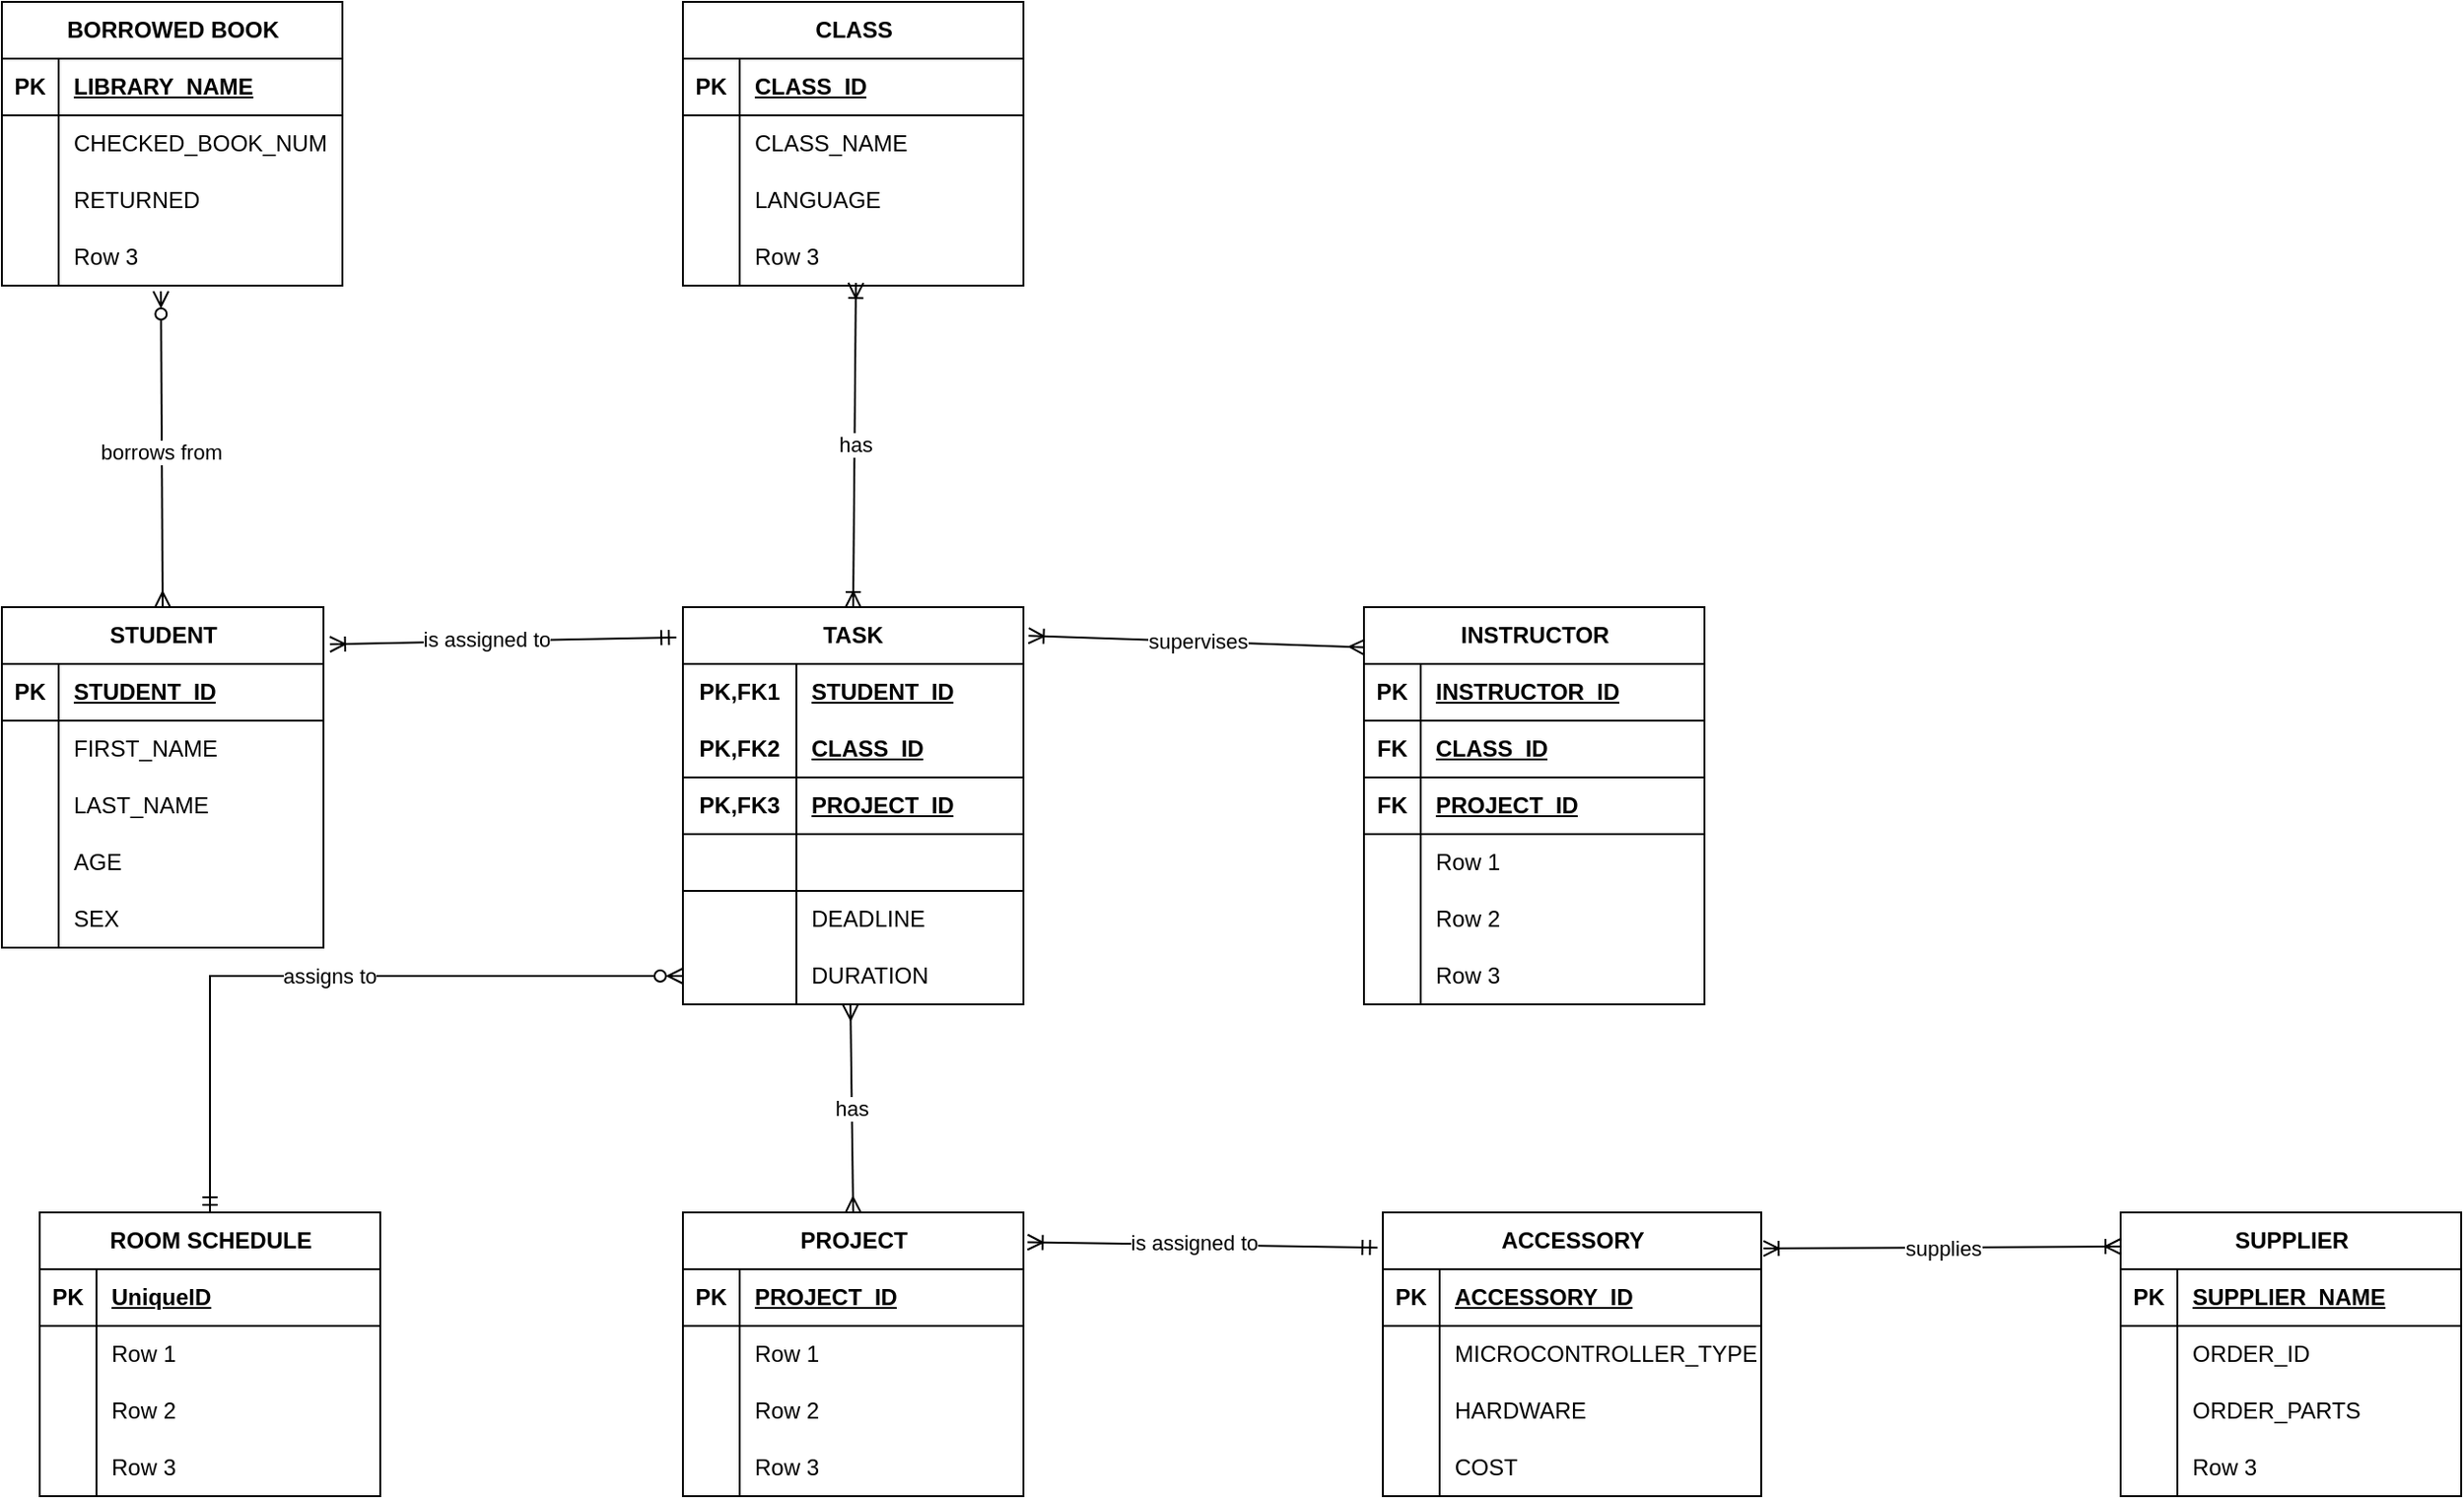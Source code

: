 <mxfile version="21.3.5" type="github">
  <diagram name="Page-1" id="Jf2mL66I0Opjd0UWYl9P">
    <mxGraphModel dx="707" dy="1488" grid="1" gridSize="10" guides="1" tooltips="1" connect="1" arrows="1" fold="1" page="1" pageScale="1" pageWidth="850" pageHeight="1100" math="0" shadow="0">
      <root>
        <mxCell id="0" />
        <mxCell id="1" parent="0" />
        <mxCell id="mDul98Uemcv9sVVk6WB_-1" value="STUDENT" style="shape=table;startSize=30;container=1;collapsible=1;childLayout=tableLayout;fixedRows=1;rowLines=0;fontStyle=1;align=center;resizeLast=1;html=1;" parent="1" vertex="1">
          <mxGeometry x="50" y="40" width="170" height="180" as="geometry" />
        </mxCell>
        <mxCell id="mDul98Uemcv9sVVk6WB_-2" value="" style="shape=tableRow;horizontal=0;startSize=0;swimlaneHead=0;swimlaneBody=0;fillColor=none;collapsible=0;dropTarget=0;points=[[0,0.5],[1,0.5]];portConstraint=eastwest;top=0;left=0;right=0;bottom=1;" parent="mDul98Uemcv9sVVk6WB_-1" vertex="1">
          <mxGeometry y="30" width="170" height="30" as="geometry" />
        </mxCell>
        <mxCell id="mDul98Uemcv9sVVk6WB_-3" value="PK" style="shape=partialRectangle;connectable=0;fillColor=none;top=0;left=0;bottom=0;right=0;fontStyle=1;overflow=hidden;whiteSpace=wrap;html=1;" parent="mDul98Uemcv9sVVk6WB_-2" vertex="1">
          <mxGeometry width="30" height="30" as="geometry">
            <mxRectangle width="30" height="30" as="alternateBounds" />
          </mxGeometry>
        </mxCell>
        <mxCell id="mDul98Uemcv9sVVk6WB_-4" value="STUDENT_ID" style="shape=partialRectangle;connectable=0;fillColor=none;top=0;left=0;bottom=0;right=0;align=left;spacingLeft=6;fontStyle=5;overflow=hidden;whiteSpace=wrap;html=1;" parent="mDul98Uemcv9sVVk6WB_-2" vertex="1">
          <mxGeometry x="30" width="140" height="30" as="geometry">
            <mxRectangle width="140" height="30" as="alternateBounds" />
          </mxGeometry>
        </mxCell>
        <mxCell id="mDul98Uemcv9sVVk6WB_-5" value="" style="shape=tableRow;horizontal=0;startSize=0;swimlaneHead=0;swimlaneBody=0;fillColor=none;collapsible=0;dropTarget=0;points=[[0,0.5],[1,0.5]];portConstraint=eastwest;top=0;left=0;right=0;bottom=0;" parent="mDul98Uemcv9sVVk6WB_-1" vertex="1">
          <mxGeometry y="60" width="170" height="30" as="geometry" />
        </mxCell>
        <mxCell id="mDul98Uemcv9sVVk6WB_-6" value="" style="shape=partialRectangle;connectable=0;fillColor=none;top=0;left=0;bottom=0;right=0;editable=1;overflow=hidden;whiteSpace=wrap;html=1;" parent="mDul98Uemcv9sVVk6WB_-5" vertex="1">
          <mxGeometry width="30" height="30" as="geometry">
            <mxRectangle width="30" height="30" as="alternateBounds" />
          </mxGeometry>
        </mxCell>
        <mxCell id="mDul98Uemcv9sVVk6WB_-7" value="FIRST_NAME" style="shape=partialRectangle;connectable=0;fillColor=none;top=0;left=0;bottom=0;right=0;align=left;spacingLeft=6;overflow=hidden;whiteSpace=wrap;html=1;" parent="mDul98Uemcv9sVVk6WB_-5" vertex="1">
          <mxGeometry x="30" width="140" height="30" as="geometry">
            <mxRectangle width="140" height="30" as="alternateBounds" />
          </mxGeometry>
        </mxCell>
        <mxCell id="mDul98Uemcv9sVVk6WB_-8" value="" style="shape=tableRow;horizontal=0;startSize=0;swimlaneHead=0;swimlaneBody=0;fillColor=none;collapsible=0;dropTarget=0;points=[[0,0.5],[1,0.5]];portConstraint=eastwest;top=0;left=0;right=0;bottom=0;" parent="mDul98Uemcv9sVVk6WB_-1" vertex="1">
          <mxGeometry y="90" width="170" height="30" as="geometry" />
        </mxCell>
        <mxCell id="mDul98Uemcv9sVVk6WB_-9" value="" style="shape=partialRectangle;connectable=0;fillColor=none;top=0;left=0;bottom=0;right=0;editable=1;overflow=hidden;whiteSpace=wrap;html=1;" parent="mDul98Uemcv9sVVk6WB_-8" vertex="1">
          <mxGeometry width="30" height="30" as="geometry">
            <mxRectangle width="30" height="30" as="alternateBounds" />
          </mxGeometry>
        </mxCell>
        <mxCell id="mDul98Uemcv9sVVk6WB_-10" value="LAST_NAME" style="shape=partialRectangle;connectable=0;fillColor=none;top=0;left=0;bottom=0;right=0;align=left;spacingLeft=6;overflow=hidden;whiteSpace=wrap;html=1;" parent="mDul98Uemcv9sVVk6WB_-8" vertex="1">
          <mxGeometry x="30" width="140" height="30" as="geometry">
            <mxRectangle width="140" height="30" as="alternateBounds" />
          </mxGeometry>
        </mxCell>
        <mxCell id="mDul98Uemcv9sVVk6WB_-43" style="shape=tableRow;horizontal=0;startSize=0;swimlaneHead=0;swimlaneBody=0;fillColor=none;collapsible=0;dropTarget=0;points=[[0,0.5],[1,0.5]];portConstraint=eastwest;top=0;left=0;right=0;bottom=0;" parent="mDul98Uemcv9sVVk6WB_-1" vertex="1">
          <mxGeometry y="120" width="170" height="30" as="geometry" />
        </mxCell>
        <mxCell id="mDul98Uemcv9sVVk6WB_-44" style="shape=partialRectangle;connectable=0;fillColor=none;top=0;left=0;bottom=0;right=0;editable=1;overflow=hidden;whiteSpace=wrap;html=1;" parent="mDul98Uemcv9sVVk6WB_-43" vertex="1">
          <mxGeometry width="30" height="30" as="geometry">
            <mxRectangle width="30" height="30" as="alternateBounds" />
          </mxGeometry>
        </mxCell>
        <mxCell id="mDul98Uemcv9sVVk6WB_-45" value="AGE" style="shape=partialRectangle;connectable=0;fillColor=none;top=0;left=0;bottom=0;right=0;align=left;spacingLeft=6;overflow=hidden;whiteSpace=wrap;html=1;" parent="mDul98Uemcv9sVVk6WB_-43" vertex="1">
          <mxGeometry x="30" width="140" height="30" as="geometry">
            <mxRectangle width="140" height="30" as="alternateBounds" />
          </mxGeometry>
        </mxCell>
        <mxCell id="mDul98Uemcv9sVVk6WB_-11" value="" style="shape=tableRow;horizontal=0;startSize=0;swimlaneHead=0;swimlaneBody=0;fillColor=none;collapsible=0;dropTarget=0;points=[[0,0.5],[1,0.5]];portConstraint=eastwest;top=0;left=0;right=0;bottom=0;" parent="mDul98Uemcv9sVVk6WB_-1" vertex="1">
          <mxGeometry y="150" width="170" height="30" as="geometry" />
        </mxCell>
        <mxCell id="mDul98Uemcv9sVVk6WB_-12" value="" style="shape=partialRectangle;connectable=0;fillColor=none;top=0;left=0;bottom=0;right=0;editable=1;overflow=hidden;whiteSpace=wrap;html=1;" parent="mDul98Uemcv9sVVk6WB_-11" vertex="1">
          <mxGeometry width="30" height="30" as="geometry">
            <mxRectangle width="30" height="30" as="alternateBounds" />
          </mxGeometry>
        </mxCell>
        <mxCell id="mDul98Uemcv9sVVk6WB_-13" value="SEX" style="shape=partialRectangle;connectable=0;fillColor=none;top=0;left=0;bottom=0;right=0;align=left;spacingLeft=6;overflow=hidden;whiteSpace=wrap;html=1;" parent="mDul98Uemcv9sVVk6WB_-11" vertex="1">
          <mxGeometry x="30" width="140" height="30" as="geometry">
            <mxRectangle width="140" height="30" as="alternateBounds" />
          </mxGeometry>
        </mxCell>
        <mxCell id="mDul98Uemcv9sVVk6WB_-62" value="TASK" style="shape=table;startSize=30;container=1;collapsible=1;childLayout=tableLayout;fixedRows=1;rowLines=0;fontStyle=1;align=center;resizeLast=1;html=1;whiteSpace=wrap;" parent="1" vertex="1">
          <mxGeometry x="410" y="40" width="180" height="210.0" as="geometry" />
        </mxCell>
        <mxCell id="mDul98Uemcv9sVVk6WB_-63" value="" style="shape=tableRow;horizontal=0;startSize=0;swimlaneHead=0;swimlaneBody=0;fillColor=none;collapsible=0;dropTarget=0;points=[[0,0.5],[1,0.5]];portConstraint=eastwest;top=0;left=0;right=0;bottom=0;html=1;" parent="mDul98Uemcv9sVVk6WB_-62" vertex="1">
          <mxGeometry y="30" width="180" height="30" as="geometry" />
        </mxCell>
        <mxCell id="mDul98Uemcv9sVVk6WB_-64" value="PK,FK1" style="shape=partialRectangle;connectable=0;fillColor=none;top=0;left=0;bottom=0;right=0;fontStyle=1;overflow=hidden;html=1;whiteSpace=wrap;" parent="mDul98Uemcv9sVVk6WB_-63" vertex="1">
          <mxGeometry width="60" height="30" as="geometry">
            <mxRectangle width="60" height="30" as="alternateBounds" />
          </mxGeometry>
        </mxCell>
        <mxCell id="mDul98Uemcv9sVVk6WB_-65" value="STUDENT_ID" style="shape=partialRectangle;connectable=0;fillColor=none;top=0;left=0;bottom=0;right=0;align=left;spacingLeft=6;fontStyle=5;overflow=hidden;html=1;whiteSpace=wrap;" parent="mDul98Uemcv9sVVk6WB_-63" vertex="1">
          <mxGeometry x="60" width="120" height="30" as="geometry">
            <mxRectangle width="120" height="30" as="alternateBounds" />
          </mxGeometry>
        </mxCell>
        <mxCell id="mDul98Uemcv9sVVk6WB_-66" value="" style="shape=tableRow;horizontal=0;startSize=0;swimlaneHead=0;swimlaneBody=0;fillColor=none;collapsible=0;dropTarget=0;points=[[0,0.5],[1,0.5]];portConstraint=eastwest;top=0;left=0;right=0;bottom=1;html=1;" parent="mDul98Uemcv9sVVk6WB_-62" vertex="1">
          <mxGeometry y="60" width="180" height="30" as="geometry" />
        </mxCell>
        <mxCell id="mDul98Uemcv9sVVk6WB_-67" value="PK,FK2" style="shape=partialRectangle;connectable=0;fillColor=none;top=0;left=0;bottom=0;right=0;fontStyle=1;overflow=hidden;html=1;whiteSpace=wrap;" parent="mDul98Uemcv9sVVk6WB_-66" vertex="1">
          <mxGeometry width="60" height="30" as="geometry">
            <mxRectangle width="60" height="30" as="alternateBounds" />
          </mxGeometry>
        </mxCell>
        <mxCell id="mDul98Uemcv9sVVk6WB_-68" value="CLASS_ID" style="shape=partialRectangle;connectable=0;fillColor=none;top=0;left=0;bottom=0;right=0;align=left;spacingLeft=6;fontStyle=5;overflow=hidden;html=1;whiteSpace=wrap;" parent="mDul98Uemcv9sVVk6WB_-66" vertex="1">
          <mxGeometry x="60" width="120" height="30" as="geometry">
            <mxRectangle width="120" height="30" as="alternateBounds" />
          </mxGeometry>
        </mxCell>
        <mxCell id="mDul98Uemcv9sVVk6WB_-83" style="shape=tableRow;horizontal=0;startSize=0;swimlaneHead=0;swimlaneBody=0;fillColor=none;collapsible=0;dropTarget=0;points=[[0,0.5],[1,0.5]];portConstraint=eastwest;top=0;left=0;right=0;bottom=1;html=1;" parent="mDul98Uemcv9sVVk6WB_-62" vertex="1">
          <mxGeometry y="90" width="180" height="30" as="geometry" />
        </mxCell>
        <mxCell id="mDul98Uemcv9sVVk6WB_-84" value="PK,FK3" style="shape=partialRectangle;connectable=0;fillColor=none;top=0;left=0;bottom=0;right=0;fontStyle=1;overflow=hidden;html=1;whiteSpace=wrap;" parent="mDul98Uemcv9sVVk6WB_-83" vertex="1">
          <mxGeometry width="60" height="30" as="geometry">
            <mxRectangle width="60" height="30" as="alternateBounds" />
          </mxGeometry>
        </mxCell>
        <mxCell id="mDul98Uemcv9sVVk6WB_-85" value="PROJECT_ID" style="shape=partialRectangle;connectable=0;fillColor=none;top=0;left=0;bottom=0;right=0;align=left;spacingLeft=6;fontStyle=5;overflow=hidden;html=1;whiteSpace=wrap;" parent="mDul98Uemcv9sVVk6WB_-83" vertex="1">
          <mxGeometry x="60" width="120" height="30" as="geometry">
            <mxRectangle width="120" height="30" as="alternateBounds" />
          </mxGeometry>
        </mxCell>
        <mxCell id="mDul98Uemcv9sVVk6WB_-75" style="shape=tableRow;horizontal=0;startSize=0;swimlaneHead=0;swimlaneBody=0;fillColor=none;collapsible=0;dropTarget=0;points=[[0,0.5],[1,0.5]];portConstraint=eastwest;top=0;left=0;right=0;bottom=1;html=1;" parent="mDul98Uemcv9sVVk6WB_-62" vertex="1">
          <mxGeometry y="120" width="180" height="30" as="geometry" />
        </mxCell>
        <mxCell id="mDul98Uemcv9sVVk6WB_-76" style="shape=partialRectangle;connectable=0;fillColor=none;top=0;left=0;bottom=0;right=0;fontStyle=1;overflow=hidden;html=1;whiteSpace=wrap;" parent="mDul98Uemcv9sVVk6WB_-75" vertex="1">
          <mxGeometry width="60" height="30" as="geometry">
            <mxRectangle width="60" height="30" as="alternateBounds" />
          </mxGeometry>
        </mxCell>
        <mxCell id="mDul98Uemcv9sVVk6WB_-77" style="shape=partialRectangle;connectable=0;fillColor=none;top=0;left=0;bottom=0;right=0;align=left;spacingLeft=6;fontStyle=5;overflow=hidden;html=1;whiteSpace=wrap;" parent="mDul98Uemcv9sVVk6WB_-75" vertex="1">
          <mxGeometry x="60" width="120" height="30" as="geometry">
            <mxRectangle width="120" height="30" as="alternateBounds" />
          </mxGeometry>
        </mxCell>
        <mxCell id="mDul98Uemcv9sVVk6WB_-69" value="" style="shape=tableRow;horizontal=0;startSize=0;swimlaneHead=0;swimlaneBody=0;fillColor=none;collapsible=0;dropTarget=0;points=[[0,0.5],[1,0.5]];portConstraint=eastwest;top=0;left=0;right=0;bottom=0;html=1;" parent="mDul98Uemcv9sVVk6WB_-62" vertex="1">
          <mxGeometry y="150" width="180" height="30" as="geometry" />
        </mxCell>
        <mxCell id="mDul98Uemcv9sVVk6WB_-70" value="" style="shape=partialRectangle;connectable=0;fillColor=none;top=0;left=0;bottom=0;right=0;editable=1;overflow=hidden;html=1;whiteSpace=wrap;" parent="mDul98Uemcv9sVVk6WB_-69" vertex="1">
          <mxGeometry width="60" height="30" as="geometry">
            <mxRectangle width="60" height="30" as="alternateBounds" />
          </mxGeometry>
        </mxCell>
        <mxCell id="mDul98Uemcv9sVVk6WB_-71" value="DEADLINE" style="shape=partialRectangle;connectable=0;fillColor=none;top=0;left=0;bottom=0;right=0;align=left;spacingLeft=6;overflow=hidden;html=1;whiteSpace=wrap;" parent="mDul98Uemcv9sVVk6WB_-69" vertex="1">
          <mxGeometry x="60" width="120" height="30" as="geometry">
            <mxRectangle width="120" height="30" as="alternateBounds" />
          </mxGeometry>
        </mxCell>
        <mxCell id="mDul98Uemcv9sVVk6WB_-72" value="" style="shape=tableRow;horizontal=0;startSize=0;swimlaneHead=0;swimlaneBody=0;fillColor=none;collapsible=0;dropTarget=0;points=[[0,0.5],[1,0.5]];portConstraint=eastwest;top=0;left=0;right=0;bottom=0;html=1;" parent="mDul98Uemcv9sVVk6WB_-62" vertex="1">
          <mxGeometry y="180" width="180" height="30" as="geometry" />
        </mxCell>
        <mxCell id="mDul98Uemcv9sVVk6WB_-73" value="" style="shape=partialRectangle;connectable=0;fillColor=none;top=0;left=0;bottom=0;right=0;editable=1;overflow=hidden;html=1;whiteSpace=wrap;" parent="mDul98Uemcv9sVVk6WB_-72" vertex="1">
          <mxGeometry width="60" height="30" as="geometry">
            <mxRectangle width="60" height="30" as="alternateBounds" />
          </mxGeometry>
        </mxCell>
        <mxCell id="mDul98Uemcv9sVVk6WB_-74" value="DURATION" style="shape=partialRectangle;connectable=0;fillColor=none;top=0;left=0;bottom=0;right=0;align=left;spacingLeft=6;overflow=hidden;html=1;whiteSpace=wrap;" parent="mDul98Uemcv9sVVk6WB_-72" vertex="1">
          <mxGeometry x="60" width="120" height="30" as="geometry">
            <mxRectangle width="120" height="30" as="alternateBounds" />
          </mxGeometry>
        </mxCell>
        <mxCell id="mDul98Uemcv9sVVk6WB_-96" value="" style="fontSize=12;html=1;endArrow=ERoneToMany;startArrow=ERmandOne;rounded=0;entryX=1.02;entryY=0.109;entryDx=0;entryDy=0;entryPerimeter=0;exitX=-0.019;exitY=0.076;exitDx=0;exitDy=0;exitPerimeter=0;" parent="1" source="mDul98Uemcv9sVVk6WB_-62" target="mDul98Uemcv9sVVk6WB_-1" edge="1">
          <mxGeometry width="100" height="100" relative="1" as="geometry">
            <mxPoint x="370" y="120" as="sourcePoint" />
            <mxPoint x="280" y="240" as="targetPoint" />
          </mxGeometry>
        </mxCell>
        <mxCell id="mDul98Uemcv9sVVk6WB_-125" value="is assigned to" style="edgeLabel;html=1;align=center;verticalAlign=middle;resizable=0;points=[];" parent="mDul98Uemcv9sVVk6WB_-96" vertex="1" connectable="0">
          <mxGeometry x="0.101" y="-1" relative="1" as="geometry">
            <mxPoint as="offset" />
          </mxGeometry>
        </mxCell>
        <mxCell id="mDul98Uemcv9sVVk6WB_-97" value="CLASS" style="shape=table;startSize=30;container=1;collapsible=1;childLayout=tableLayout;fixedRows=1;rowLines=0;fontStyle=1;align=center;resizeLast=1;html=1;" parent="1" vertex="1">
          <mxGeometry x="410" y="-280" width="180" height="150" as="geometry" />
        </mxCell>
        <mxCell id="mDul98Uemcv9sVVk6WB_-98" value="" style="shape=tableRow;horizontal=0;startSize=0;swimlaneHead=0;swimlaneBody=0;fillColor=none;collapsible=0;dropTarget=0;points=[[0,0.5],[1,0.5]];portConstraint=eastwest;top=0;left=0;right=0;bottom=1;" parent="mDul98Uemcv9sVVk6WB_-97" vertex="1">
          <mxGeometry y="30" width="180" height="30" as="geometry" />
        </mxCell>
        <mxCell id="mDul98Uemcv9sVVk6WB_-99" value="PK" style="shape=partialRectangle;connectable=0;fillColor=none;top=0;left=0;bottom=0;right=0;fontStyle=1;overflow=hidden;whiteSpace=wrap;html=1;" parent="mDul98Uemcv9sVVk6WB_-98" vertex="1">
          <mxGeometry width="30" height="30" as="geometry">
            <mxRectangle width="30" height="30" as="alternateBounds" />
          </mxGeometry>
        </mxCell>
        <mxCell id="mDul98Uemcv9sVVk6WB_-100" value="CLASS_ID" style="shape=partialRectangle;connectable=0;fillColor=none;top=0;left=0;bottom=0;right=0;align=left;spacingLeft=6;fontStyle=5;overflow=hidden;whiteSpace=wrap;html=1;" parent="mDul98Uemcv9sVVk6WB_-98" vertex="1">
          <mxGeometry x="30" width="150" height="30" as="geometry">
            <mxRectangle width="150" height="30" as="alternateBounds" />
          </mxGeometry>
        </mxCell>
        <mxCell id="mDul98Uemcv9sVVk6WB_-101" value="" style="shape=tableRow;horizontal=0;startSize=0;swimlaneHead=0;swimlaneBody=0;fillColor=none;collapsible=0;dropTarget=0;points=[[0,0.5],[1,0.5]];portConstraint=eastwest;top=0;left=0;right=0;bottom=0;" parent="mDul98Uemcv9sVVk6WB_-97" vertex="1">
          <mxGeometry y="60" width="180" height="30" as="geometry" />
        </mxCell>
        <mxCell id="mDul98Uemcv9sVVk6WB_-102" value="" style="shape=partialRectangle;connectable=0;fillColor=none;top=0;left=0;bottom=0;right=0;editable=1;overflow=hidden;whiteSpace=wrap;html=1;" parent="mDul98Uemcv9sVVk6WB_-101" vertex="1">
          <mxGeometry width="30" height="30" as="geometry">
            <mxRectangle width="30" height="30" as="alternateBounds" />
          </mxGeometry>
        </mxCell>
        <mxCell id="mDul98Uemcv9sVVk6WB_-103" value="CLASS_NAME" style="shape=partialRectangle;connectable=0;fillColor=none;top=0;left=0;bottom=0;right=0;align=left;spacingLeft=6;overflow=hidden;whiteSpace=wrap;html=1;" parent="mDul98Uemcv9sVVk6WB_-101" vertex="1">
          <mxGeometry x="30" width="150" height="30" as="geometry">
            <mxRectangle width="150" height="30" as="alternateBounds" />
          </mxGeometry>
        </mxCell>
        <mxCell id="mDul98Uemcv9sVVk6WB_-104" value="" style="shape=tableRow;horizontal=0;startSize=0;swimlaneHead=0;swimlaneBody=0;fillColor=none;collapsible=0;dropTarget=0;points=[[0,0.5],[1,0.5]];portConstraint=eastwest;top=0;left=0;right=0;bottom=0;" parent="mDul98Uemcv9sVVk6WB_-97" vertex="1">
          <mxGeometry y="90" width="180" height="30" as="geometry" />
        </mxCell>
        <mxCell id="mDul98Uemcv9sVVk6WB_-105" value="" style="shape=partialRectangle;connectable=0;fillColor=none;top=0;left=0;bottom=0;right=0;editable=1;overflow=hidden;whiteSpace=wrap;html=1;" parent="mDul98Uemcv9sVVk6WB_-104" vertex="1">
          <mxGeometry width="30" height="30" as="geometry">
            <mxRectangle width="30" height="30" as="alternateBounds" />
          </mxGeometry>
        </mxCell>
        <mxCell id="mDul98Uemcv9sVVk6WB_-106" value="LANGUAGE" style="shape=partialRectangle;connectable=0;fillColor=none;top=0;left=0;bottom=0;right=0;align=left;spacingLeft=6;overflow=hidden;whiteSpace=wrap;html=1;" parent="mDul98Uemcv9sVVk6WB_-104" vertex="1">
          <mxGeometry x="30" width="150" height="30" as="geometry">
            <mxRectangle width="150" height="30" as="alternateBounds" />
          </mxGeometry>
        </mxCell>
        <mxCell id="mDul98Uemcv9sVVk6WB_-107" value="" style="shape=tableRow;horizontal=0;startSize=0;swimlaneHead=0;swimlaneBody=0;fillColor=none;collapsible=0;dropTarget=0;points=[[0,0.5],[1,0.5]];portConstraint=eastwest;top=0;left=0;right=0;bottom=0;" parent="mDul98Uemcv9sVVk6WB_-97" vertex="1">
          <mxGeometry y="120" width="180" height="30" as="geometry" />
        </mxCell>
        <mxCell id="mDul98Uemcv9sVVk6WB_-108" value="" style="shape=partialRectangle;connectable=0;fillColor=none;top=0;left=0;bottom=0;right=0;editable=1;overflow=hidden;whiteSpace=wrap;html=1;" parent="mDul98Uemcv9sVVk6WB_-107" vertex="1">
          <mxGeometry width="30" height="30" as="geometry">
            <mxRectangle width="30" height="30" as="alternateBounds" />
          </mxGeometry>
        </mxCell>
        <mxCell id="mDul98Uemcv9sVVk6WB_-109" value="Row 3" style="shape=partialRectangle;connectable=0;fillColor=none;top=0;left=0;bottom=0;right=0;align=left;spacingLeft=6;overflow=hidden;whiteSpace=wrap;html=1;" parent="mDul98Uemcv9sVVk6WB_-107" vertex="1">
          <mxGeometry x="30" width="150" height="30" as="geometry">
            <mxRectangle width="150" height="30" as="alternateBounds" />
          </mxGeometry>
        </mxCell>
        <mxCell id="mDul98Uemcv9sVVk6WB_-110" value="PROJECT" style="shape=table;startSize=30;container=1;collapsible=1;childLayout=tableLayout;fixedRows=1;rowLines=0;fontStyle=1;align=center;resizeLast=1;html=1;" parent="1" vertex="1">
          <mxGeometry x="410" y="360" width="180" height="150" as="geometry" />
        </mxCell>
        <mxCell id="mDul98Uemcv9sVVk6WB_-111" value="" style="shape=tableRow;horizontal=0;startSize=0;swimlaneHead=0;swimlaneBody=0;fillColor=none;collapsible=0;dropTarget=0;points=[[0,0.5],[1,0.5]];portConstraint=eastwest;top=0;left=0;right=0;bottom=1;" parent="mDul98Uemcv9sVVk6WB_-110" vertex="1">
          <mxGeometry y="30" width="180" height="30" as="geometry" />
        </mxCell>
        <mxCell id="mDul98Uemcv9sVVk6WB_-112" value="PK" style="shape=partialRectangle;connectable=0;fillColor=none;top=0;left=0;bottom=0;right=0;fontStyle=1;overflow=hidden;whiteSpace=wrap;html=1;" parent="mDul98Uemcv9sVVk6WB_-111" vertex="1">
          <mxGeometry width="30" height="30" as="geometry">
            <mxRectangle width="30" height="30" as="alternateBounds" />
          </mxGeometry>
        </mxCell>
        <mxCell id="mDul98Uemcv9sVVk6WB_-113" value="PROJECT_ID" style="shape=partialRectangle;connectable=0;fillColor=none;top=0;left=0;bottom=0;right=0;align=left;spacingLeft=6;fontStyle=5;overflow=hidden;whiteSpace=wrap;html=1;" parent="mDul98Uemcv9sVVk6WB_-111" vertex="1">
          <mxGeometry x="30" width="150" height="30" as="geometry">
            <mxRectangle width="150" height="30" as="alternateBounds" />
          </mxGeometry>
        </mxCell>
        <mxCell id="mDul98Uemcv9sVVk6WB_-114" value="" style="shape=tableRow;horizontal=0;startSize=0;swimlaneHead=0;swimlaneBody=0;fillColor=none;collapsible=0;dropTarget=0;points=[[0,0.5],[1,0.5]];portConstraint=eastwest;top=0;left=0;right=0;bottom=0;" parent="mDul98Uemcv9sVVk6WB_-110" vertex="1">
          <mxGeometry y="60" width="180" height="30" as="geometry" />
        </mxCell>
        <mxCell id="mDul98Uemcv9sVVk6WB_-115" value="" style="shape=partialRectangle;connectable=0;fillColor=none;top=0;left=0;bottom=0;right=0;editable=1;overflow=hidden;whiteSpace=wrap;html=1;" parent="mDul98Uemcv9sVVk6WB_-114" vertex="1">
          <mxGeometry width="30" height="30" as="geometry">
            <mxRectangle width="30" height="30" as="alternateBounds" />
          </mxGeometry>
        </mxCell>
        <mxCell id="mDul98Uemcv9sVVk6WB_-116" value="Row 1" style="shape=partialRectangle;connectable=0;fillColor=none;top=0;left=0;bottom=0;right=0;align=left;spacingLeft=6;overflow=hidden;whiteSpace=wrap;html=1;" parent="mDul98Uemcv9sVVk6WB_-114" vertex="1">
          <mxGeometry x="30" width="150" height="30" as="geometry">
            <mxRectangle width="150" height="30" as="alternateBounds" />
          </mxGeometry>
        </mxCell>
        <mxCell id="mDul98Uemcv9sVVk6WB_-117" value="" style="shape=tableRow;horizontal=0;startSize=0;swimlaneHead=0;swimlaneBody=0;fillColor=none;collapsible=0;dropTarget=0;points=[[0,0.5],[1,0.5]];portConstraint=eastwest;top=0;left=0;right=0;bottom=0;" parent="mDul98Uemcv9sVVk6WB_-110" vertex="1">
          <mxGeometry y="90" width="180" height="30" as="geometry" />
        </mxCell>
        <mxCell id="mDul98Uemcv9sVVk6WB_-118" value="" style="shape=partialRectangle;connectable=0;fillColor=none;top=0;left=0;bottom=0;right=0;editable=1;overflow=hidden;whiteSpace=wrap;html=1;" parent="mDul98Uemcv9sVVk6WB_-117" vertex="1">
          <mxGeometry width="30" height="30" as="geometry">
            <mxRectangle width="30" height="30" as="alternateBounds" />
          </mxGeometry>
        </mxCell>
        <mxCell id="mDul98Uemcv9sVVk6WB_-119" value="Row 2" style="shape=partialRectangle;connectable=0;fillColor=none;top=0;left=0;bottom=0;right=0;align=left;spacingLeft=6;overflow=hidden;whiteSpace=wrap;html=1;" parent="mDul98Uemcv9sVVk6WB_-117" vertex="1">
          <mxGeometry x="30" width="150" height="30" as="geometry">
            <mxRectangle width="150" height="30" as="alternateBounds" />
          </mxGeometry>
        </mxCell>
        <mxCell id="mDul98Uemcv9sVVk6WB_-120" value="" style="shape=tableRow;horizontal=0;startSize=0;swimlaneHead=0;swimlaneBody=0;fillColor=none;collapsible=0;dropTarget=0;points=[[0,0.5],[1,0.5]];portConstraint=eastwest;top=0;left=0;right=0;bottom=0;" parent="mDul98Uemcv9sVVk6WB_-110" vertex="1">
          <mxGeometry y="120" width="180" height="30" as="geometry" />
        </mxCell>
        <mxCell id="mDul98Uemcv9sVVk6WB_-121" value="" style="shape=partialRectangle;connectable=0;fillColor=none;top=0;left=0;bottom=0;right=0;editable=1;overflow=hidden;whiteSpace=wrap;html=1;" parent="mDul98Uemcv9sVVk6WB_-120" vertex="1">
          <mxGeometry width="30" height="30" as="geometry">
            <mxRectangle width="30" height="30" as="alternateBounds" />
          </mxGeometry>
        </mxCell>
        <mxCell id="mDul98Uemcv9sVVk6WB_-122" value="Row 3" style="shape=partialRectangle;connectable=0;fillColor=none;top=0;left=0;bottom=0;right=0;align=left;spacingLeft=6;overflow=hidden;whiteSpace=wrap;html=1;" parent="mDul98Uemcv9sVVk6WB_-120" vertex="1">
          <mxGeometry x="30" width="150" height="30" as="geometry">
            <mxRectangle width="150" height="30" as="alternateBounds" />
          </mxGeometry>
        </mxCell>
        <mxCell id="mDul98Uemcv9sVVk6WB_-126" value="has" style="endArrow=ERoneToMany;html=1;rounded=0;entryX=0.5;entryY=0;entryDx=0;entryDy=0;exitX=0.508;exitY=0.951;exitDx=0;exitDy=0;exitPerimeter=0;startArrow=ERoneToMany;startFill=0;endFill=0;" parent="1" source="mDul98Uemcv9sVVk6WB_-107" target="mDul98Uemcv9sVVk6WB_-62" edge="1">
          <mxGeometry relative="1" as="geometry">
            <mxPoint x="360" y="-90" as="sourcePoint" />
            <mxPoint x="520" y="-90" as="targetPoint" />
          </mxGeometry>
        </mxCell>
        <mxCell id="mDul98Uemcv9sVVk6WB_-127" value="has" style="endArrow=ERmany;html=1;rounded=0;entryX=0.5;entryY=0;entryDx=0;entryDy=0;exitX=0.492;exitY=1.004;exitDx=0;exitDy=0;exitPerimeter=0;startArrow=ERmany;startFill=0;endFill=0;" parent="1" source="mDul98Uemcv9sVVk6WB_-72" target="mDul98Uemcv9sVVk6WB_-110" edge="1">
          <mxGeometry relative="1" as="geometry">
            <mxPoint x="500" y="320" as="sourcePoint" />
            <mxPoint x="500" y="340" as="targetPoint" />
          </mxGeometry>
        </mxCell>
        <mxCell id="mDul98Uemcv9sVVk6WB_-128" value="INSTRUCTOR" style="shape=table;startSize=30;container=1;collapsible=1;childLayout=tableLayout;fixedRows=1;rowLines=0;fontStyle=1;align=center;resizeLast=1;html=1;" parent="1" vertex="1">
          <mxGeometry x="770" y="40" width="180" height="210" as="geometry" />
        </mxCell>
        <mxCell id="mDul98Uemcv9sVVk6WB_-129" value="" style="shape=tableRow;horizontal=0;startSize=0;swimlaneHead=0;swimlaneBody=0;fillColor=none;collapsible=0;dropTarget=0;points=[[0,0.5],[1,0.5]];portConstraint=eastwest;top=0;left=0;right=0;bottom=1;" parent="mDul98Uemcv9sVVk6WB_-128" vertex="1">
          <mxGeometry y="30" width="180" height="30" as="geometry" />
        </mxCell>
        <mxCell id="mDul98Uemcv9sVVk6WB_-130" value="PK" style="shape=partialRectangle;connectable=0;fillColor=none;top=0;left=0;bottom=0;right=0;fontStyle=1;overflow=hidden;whiteSpace=wrap;html=1;" parent="mDul98Uemcv9sVVk6WB_-129" vertex="1">
          <mxGeometry width="30" height="30" as="geometry">
            <mxRectangle width="30" height="30" as="alternateBounds" />
          </mxGeometry>
        </mxCell>
        <mxCell id="mDul98Uemcv9sVVk6WB_-131" value="INSTRUCTOR_ID" style="shape=partialRectangle;connectable=0;fillColor=none;top=0;left=0;bottom=0;right=0;align=left;spacingLeft=6;fontStyle=5;overflow=hidden;whiteSpace=wrap;html=1;" parent="mDul98Uemcv9sVVk6WB_-129" vertex="1">
          <mxGeometry x="30" width="150" height="30" as="geometry">
            <mxRectangle width="150" height="30" as="alternateBounds" />
          </mxGeometry>
        </mxCell>
        <mxCell id="mDul98Uemcv9sVVk6WB_-148" style="shape=tableRow;horizontal=0;startSize=0;swimlaneHead=0;swimlaneBody=0;fillColor=none;collapsible=0;dropTarget=0;points=[[0,0.5],[1,0.5]];portConstraint=eastwest;top=0;left=0;right=0;bottom=1;" parent="mDul98Uemcv9sVVk6WB_-128" vertex="1">
          <mxGeometry y="60" width="180" height="30" as="geometry" />
        </mxCell>
        <mxCell id="mDul98Uemcv9sVVk6WB_-149" value="FK" style="shape=partialRectangle;connectable=0;fillColor=none;top=0;left=0;bottom=0;right=0;fontStyle=1;overflow=hidden;whiteSpace=wrap;html=1;" parent="mDul98Uemcv9sVVk6WB_-148" vertex="1">
          <mxGeometry width="30" height="30" as="geometry">
            <mxRectangle width="30" height="30" as="alternateBounds" />
          </mxGeometry>
        </mxCell>
        <mxCell id="mDul98Uemcv9sVVk6WB_-150" value="CLASS_ID" style="shape=partialRectangle;connectable=0;fillColor=none;top=0;left=0;bottom=0;right=0;align=left;spacingLeft=6;fontStyle=5;overflow=hidden;whiteSpace=wrap;html=1;" parent="mDul98Uemcv9sVVk6WB_-148" vertex="1">
          <mxGeometry x="30" width="150" height="30" as="geometry">
            <mxRectangle width="150" height="30" as="alternateBounds" />
          </mxGeometry>
        </mxCell>
        <mxCell id="mDul98Uemcv9sVVk6WB_-145" style="shape=tableRow;horizontal=0;startSize=0;swimlaneHead=0;swimlaneBody=0;fillColor=none;collapsible=0;dropTarget=0;points=[[0,0.5],[1,0.5]];portConstraint=eastwest;top=0;left=0;right=0;bottom=1;" parent="mDul98Uemcv9sVVk6WB_-128" vertex="1">
          <mxGeometry y="90" width="180" height="30" as="geometry" />
        </mxCell>
        <mxCell id="mDul98Uemcv9sVVk6WB_-146" value="FK" style="shape=partialRectangle;connectable=0;fillColor=none;top=0;left=0;bottom=0;right=0;fontStyle=1;overflow=hidden;whiteSpace=wrap;html=1;" parent="mDul98Uemcv9sVVk6WB_-145" vertex="1">
          <mxGeometry width="30" height="30" as="geometry">
            <mxRectangle width="30" height="30" as="alternateBounds" />
          </mxGeometry>
        </mxCell>
        <mxCell id="mDul98Uemcv9sVVk6WB_-147" value="PROJECT_ID" style="shape=partialRectangle;connectable=0;fillColor=none;top=0;left=0;bottom=0;right=0;align=left;spacingLeft=6;fontStyle=5;overflow=hidden;whiteSpace=wrap;html=1;" parent="mDul98Uemcv9sVVk6WB_-145" vertex="1">
          <mxGeometry x="30" width="150" height="30" as="geometry">
            <mxRectangle width="150" height="30" as="alternateBounds" />
          </mxGeometry>
        </mxCell>
        <mxCell id="mDul98Uemcv9sVVk6WB_-132" value="" style="shape=tableRow;horizontal=0;startSize=0;swimlaneHead=0;swimlaneBody=0;fillColor=none;collapsible=0;dropTarget=0;points=[[0,0.5],[1,0.5]];portConstraint=eastwest;top=0;left=0;right=0;bottom=0;" parent="mDul98Uemcv9sVVk6WB_-128" vertex="1">
          <mxGeometry y="120" width="180" height="30" as="geometry" />
        </mxCell>
        <mxCell id="mDul98Uemcv9sVVk6WB_-133" value="" style="shape=partialRectangle;connectable=0;fillColor=none;top=0;left=0;bottom=0;right=0;editable=1;overflow=hidden;whiteSpace=wrap;html=1;" parent="mDul98Uemcv9sVVk6WB_-132" vertex="1">
          <mxGeometry width="30" height="30" as="geometry">
            <mxRectangle width="30" height="30" as="alternateBounds" />
          </mxGeometry>
        </mxCell>
        <mxCell id="mDul98Uemcv9sVVk6WB_-134" value="Row 1" style="shape=partialRectangle;connectable=0;fillColor=none;top=0;left=0;bottom=0;right=0;align=left;spacingLeft=6;overflow=hidden;whiteSpace=wrap;html=1;" parent="mDul98Uemcv9sVVk6WB_-132" vertex="1">
          <mxGeometry x="30" width="150" height="30" as="geometry">
            <mxRectangle width="150" height="30" as="alternateBounds" />
          </mxGeometry>
        </mxCell>
        <mxCell id="mDul98Uemcv9sVVk6WB_-135" value="" style="shape=tableRow;horizontal=0;startSize=0;swimlaneHead=0;swimlaneBody=0;fillColor=none;collapsible=0;dropTarget=0;points=[[0,0.5],[1,0.5]];portConstraint=eastwest;top=0;left=0;right=0;bottom=0;" parent="mDul98Uemcv9sVVk6WB_-128" vertex="1">
          <mxGeometry y="150" width="180" height="30" as="geometry" />
        </mxCell>
        <mxCell id="mDul98Uemcv9sVVk6WB_-136" value="" style="shape=partialRectangle;connectable=0;fillColor=none;top=0;left=0;bottom=0;right=0;editable=1;overflow=hidden;whiteSpace=wrap;html=1;" parent="mDul98Uemcv9sVVk6WB_-135" vertex="1">
          <mxGeometry width="30" height="30" as="geometry">
            <mxRectangle width="30" height="30" as="alternateBounds" />
          </mxGeometry>
        </mxCell>
        <mxCell id="mDul98Uemcv9sVVk6WB_-137" value="Row 2" style="shape=partialRectangle;connectable=0;fillColor=none;top=0;left=0;bottom=0;right=0;align=left;spacingLeft=6;overflow=hidden;whiteSpace=wrap;html=1;" parent="mDul98Uemcv9sVVk6WB_-135" vertex="1">
          <mxGeometry x="30" width="150" height="30" as="geometry">
            <mxRectangle width="150" height="30" as="alternateBounds" />
          </mxGeometry>
        </mxCell>
        <mxCell id="mDul98Uemcv9sVVk6WB_-138" value="" style="shape=tableRow;horizontal=0;startSize=0;swimlaneHead=0;swimlaneBody=0;fillColor=none;collapsible=0;dropTarget=0;points=[[0,0.5],[1,0.5]];portConstraint=eastwest;top=0;left=0;right=0;bottom=0;" parent="mDul98Uemcv9sVVk6WB_-128" vertex="1">
          <mxGeometry y="180" width="180" height="30" as="geometry" />
        </mxCell>
        <mxCell id="mDul98Uemcv9sVVk6WB_-139" value="" style="shape=partialRectangle;connectable=0;fillColor=none;top=0;left=0;bottom=0;right=0;editable=1;overflow=hidden;whiteSpace=wrap;html=1;" parent="mDul98Uemcv9sVVk6WB_-138" vertex="1">
          <mxGeometry width="30" height="30" as="geometry">
            <mxRectangle width="30" height="30" as="alternateBounds" />
          </mxGeometry>
        </mxCell>
        <mxCell id="mDul98Uemcv9sVVk6WB_-140" value="Row 3" style="shape=partialRectangle;connectable=0;fillColor=none;top=0;left=0;bottom=0;right=0;align=left;spacingLeft=6;overflow=hidden;whiteSpace=wrap;html=1;" parent="mDul98Uemcv9sVVk6WB_-138" vertex="1">
          <mxGeometry x="30" width="150" height="30" as="geometry">
            <mxRectangle width="150" height="30" as="alternateBounds" />
          </mxGeometry>
        </mxCell>
        <mxCell id="mDul98Uemcv9sVVk6WB_-141" value="supervises" style="endArrow=ERmany;html=1;rounded=0;exitX=1.015;exitY=0.072;exitDx=0;exitDy=0;exitPerimeter=0;entryX=0.002;entryY=0.101;entryDx=0;entryDy=0;entryPerimeter=0;startArrow=ERoneToMany;startFill=0;endFill=0;" parent="1" source="mDul98Uemcv9sVVk6WB_-62" target="mDul98Uemcv9sVVk6WB_-128" edge="1">
          <mxGeometry relative="1" as="geometry">
            <mxPoint x="600" y="100" as="sourcePoint" />
            <mxPoint x="760" y="100" as="targetPoint" />
          </mxGeometry>
        </mxCell>
        <mxCell id="mDul98Uemcv9sVVk6WB_-151" value="ACCESSORY" style="shape=table;startSize=30;container=1;collapsible=1;childLayout=tableLayout;fixedRows=1;rowLines=0;fontStyle=1;align=center;resizeLast=1;html=1;" parent="1" vertex="1">
          <mxGeometry x="780" y="360" width="200" height="150" as="geometry" />
        </mxCell>
        <mxCell id="mDul98Uemcv9sVVk6WB_-152" value="" style="shape=tableRow;horizontal=0;startSize=0;swimlaneHead=0;swimlaneBody=0;fillColor=none;collapsible=0;dropTarget=0;points=[[0,0.5],[1,0.5]];portConstraint=eastwest;top=0;left=0;right=0;bottom=1;" parent="mDul98Uemcv9sVVk6WB_-151" vertex="1">
          <mxGeometry y="30" width="200" height="30" as="geometry" />
        </mxCell>
        <mxCell id="mDul98Uemcv9sVVk6WB_-153" value="PK" style="shape=partialRectangle;connectable=0;fillColor=none;top=0;left=0;bottom=0;right=0;fontStyle=1;overflow=hidden;whiteSpace=wrap;html=1;" parent="mDul98Uemcv9sVVk6WB_-152" vertex="1">
          <mxGeometry width="30" height="30" as="geometry">
            <mxRectangle width="30" height="30" as="alternateBounds" />
          </mxGeometry>
        </mxCell>
        <mxCell id="mDul98Uemcv9sVVk6WB_-154" value="ACCESSORY_ID" style="shape=partialRectangle;connectable=0;fillColor=none;top=0;left=0;bottom=0;right=0;align=left;spacingLeft=6;fontStyle=5;overflow=hidden;whiteSpace=wrap;html=1;" parent="mDul98Uemcv9sVVk6WB_-152" vertex="1">
          <mxGeometry x="30" width="170" height="30" as="geometry">
            <mxRectangle width="170" height="30" as="alternateBounds" />
          </mxGeometry>
        </mxCell>
        <mxCell id="mDul98Uemcv9sVVk6WB_-155" value="" style="shape=tableRow;horizontal=0;startSize=0;swimlaneHead=0;swimlaneBody=0;fillColor=none;collapsible=0;dropTarget=0;points=[[0,0.5],[1,0.5]];portConstraint=eastwest;top=0;left=0;right=0;bottom=0;" parent="mDul98Uemcv9sVVk6WB_-151" vertex="1">
          <mxGeometry y="60" width="200" height="30" as="geometry" />
        </mxCell>
        <mxCell id="mDul98Uemcv9sVVk6WB_-156" value="" style="shape=partialRectangle;connectable=0;fillColor=none;top=0;left=0;bottom=0;right=0;editable=1;overflow=hidden;whiteSpace=wrap;html=1;" parent="mDul98Uemcv9sVVk6WB_-155" vertex="1">
          <mxGeometry width="30" height="30" as="geometry">
            <mxRectangle width="30" height="30" as="alternateBounds" />
          </mxGeometry>
        </mxCell>
        <mxCell id="mDul98Uemcv9sVVk6WB_-157" value="MICROCONTROLLER_TYPE" style="shape=partialRectangle;connectable=0;fillColor=none;top=0;left=0;bottom=0;right=0;align=left;spacingLeft=6;overflow=hidden;whiteSpace=wrap;html=1;" parent="mDul98Uemcv9sVVk6WB_-155" vertex="1">
          <mxGeometry x="30" width="170" height="30" as="geometry">
            <mxRectangle width="170" height="30" as="alternateBounds" />
          </mxGeometry>
        </mxCell>
        <mxCell id="mDul98Uemcv9sVVk6WB_-158" value="" style="shape=tableRow;horizontal=0;startSize=0;swimlaneHead=0;swimlaneBody=0;fillColor=none;collapsible=0;dropTarget=0;points=[[0,0.5],[1,0.5]];portConstraint=eastwest;top=0;left=0;right=0;bottom=0;" parent="mDul98Uemcv9sVVk6WB_-151" vertex="1">
          <mxGeometry y="90" width="200" height="30" as="geometry" />
        </mxCell>
        <mxCell id="mDul98Uemcv9sVVk6WB_-159" value="" style="shape=partialRectangle;connectable=0;fillColor=none;top=0;left=0;bottom=0;right=0;editable=1;overflow=hidden;whiteSpace=wrap;html=1;" parent="mDul98Uemcv9sVVk6WB_-158" vertex="1">
          <mxGeometry width="30" height="30" as="geometry">
            <mxRectangle width="30" height="30" as="alternateBounds" />
          </mxGeometry>
        </mxCell>
        <mxCell id="mDul98Uemcv9sVVk6WB_-160" value="HARDWARE" style="shape=partialRectangle;connectable=0;fillColor=none;top=0;left=0;bottom=0;right=0;align=left;spacingLeft=6;overflow=hidden;whiteSpace=wrap;html=1;" parent="mDul98Uemcv9sVVk6WB_-158" vertex="1">
          <mxGeometry x="30" width="170" height="30" as="geometry">
            <mxRectangle width="170" height="30" as="alternateBounds" />
          </mxGeometry>
        </mxCell>
        <mxCell id="mDul98Uemcv9sVVk6WB_-161" value="" style="shape=tableRow;horizontal=0;startSize=0;swimlaneHead=0;swimlaneBody=0;fillColor=none;collapsible=0;dropTarget=0;points=[[0,0.5],[1,0.5]];portConstraint=eastwest;top=0;left=0;right=0;bottom=0;" parent="mDul98Uemcv9sVVk6WB_-151" vertex="1">
          <mxGeometry y="120" width="200" height="30" as="geometry" />
        </mxCell>
        <mxCell id="mDul98Uemcv9sVVk6WB_-162" value="" style="shape=partialRectangle;connectable=0;fillColor=none;top=0;left=0;bottom=0;right=0;editable=1;overflow=hidden;whiteSpace=wrap;html=1;" parent="mDul98Uemcv9sVVk6WB_-161" vertex="1">
          <mxGeometry width="30" height="30" as="geometry">
            <mxRectangle width="30" height="30" as="alternateBounds" />
          </mxGeometry>
        </mxCell>
        <mxCell id="mDul98Uemcv9sVVk6WB_-163" value="COST" style="shape=partialRectangle;connectable=0;fillColor=none;top=0;left=0;bottom=0;right=0;align=left;spacingLeft=6;overflow=hidden;whiteSpace=wrap;html=1;" parent="mDul98Uemcv9sVVk6WB_-161" vertex="1">
          <mxGeometry x="30" width="170" height="30" as="geometry">
            <mxRectangle width="170" height="30" as="alternateBounds" />
          </mxGeometry>
        </mxCell>
        <mxCell id="mDul98Uemcv9sVVk6WB_-164" value="" style="endArrow=ERmandOne;html=1;rounded=0;entryX=-0.014;entryY=0.124;entryDx=0;entryDy=0;entryPerimeter=0;exitX=1.012;exitY=0.105;exitDx=0;exitDy=0;exitPerimeter=0;startArrow=ERoneToMany;startFill=0;endFill=0;" parent="1" source="mDul98Uemcv9sVVk6WB_-110" target="mDul98Uemcv9sVVk6WB_-151" edge="1">
          <mxGeometry relative="1" as="geometry">
            <mxPoint x="600" y="440" as="sourcePoint" />
            <mxPoint x="760" y="440" as="targetPoint" />
          </mxGeometry>
        </mxCell>
        <mxCell id="mDul98Uemcv9sVVk6WB_-165" value="is assigned to" style="edgeLabel;html=1;align=center;verticalAlign=middle;resizable=0;points=[];" parent="mDul98Uemcv9sVVk6WB_-164" vertex="1" connectable="0">
          <mxGeometry x="-0.047" y="1" relative="1" as="geometry">
            <mxPoint as="offset" />
          </mxGeometry>
        </mxCell>
        <mxCell id="dCgn8jmdTZJTXJgxc3Rc-1" value="SUPPLIER" style="shape=table;startSize=30;container=1;collapsible=1;childLayout=tableLayout;fixedRows=1;rowLines=0;fontStyle=1;align=center;resizeLast=1;html=1;" vertex="1" parent="1">
          <mxGeometry x="1170" y="360" width="180" height="150" as="geometry" />
        </mxCell>
        <mxCell id="dCgn8jmdTZJTXJgxc3Rc-2" value="" style="shape=tableRow;horizontal=0;startSize=0;swimlaneHead=0;swimlaneBody=0;fillColor=none;collapsible=0;dropTarget=0;points=[[0,0.5],[1,0.5]];portConstraint=eastwest;top=0;left=0;right=0;bottom=1;" vertex="1" parent="dCgn8jmdTZJTXJgxc3Rc-1">
          <mxGeometry y="30" width="180" height="30" as="geometry" />
        </mxCell>
        <mxCell id="dCgn8jmdTZJTXJgxc3Rc-3" value="PK" style="shape=partialRectangle;connectable=0;fillColor=none;top=0;left=0;bottom=0;right=0;fontStyle=1;overflow=hidden;whiteSpace=wrap;html=1;" vertex="1" parent="dCgn8jmdTZJTXJgxc3Rc-2">
          <mxGeometry width="30" height="30" as="geometry">
            <mxRectangle width="30" height="30" as="alternateBounds" />
          </mxGeometry>
        </mxCell>
        <mxCell id="dCgn8jmdTZJTXJgxc3Rc-4" value="SUPPLIER_NAME" style="shape=partialRectangle;connectable=0;fillColor=none;top=0;left=0;bottom=0;right=0;align=left;spacingLeft=6;fontStyle=5;overflow=hidden;whiteSpace=wrap;html=1;" vertex="1" parent="dCgn8jmdTZJTXJgxc3Rc-2">
          <mxGeometry x="30" width="150" height="30" as="geometry">
            <mxRectangle width="150" height="30" as="alternateBounds" />
          </mxGeometry>
        </mxCell>
        <mxCell id="dCgn8jmdTZJTXJgxc3Rc-5" value="" style="shape=tableRow;horizontal=0;startSize=0;swimlaneHead=0;swimlaneBody=0;fillColor=none;collapsible=0;dropTarget=0;points=[[0,0.5],[1,0.5]];portConstraint=eastwest;top=0;left=0;right=0;bottom=0;" vertex="1" parent="dCgn8jmdTZJTXJgxc3Rc-1">
          <mxGeometry y="60" width="180" height="30" as="geometry" />
        </mxCell>
        <mxCell id="dCgn8jmdTZJTXJgxc3Rc-6" value="" style="shape=partialRectangle;connectable=0;fillColor=none;top=0;left=0;bottom=0;right=0;editable=1;overflow=hidden;whiteSpace=wrap;html=1;" vertex="1" parent="dCgn8jmdTZJTXJgxc3Rc-5">
          <mxGeometry width="30" height="30" as="geometry">
            <mxRectangle width="30" height="30" as="alternateBounds" />
          </mxGeometry>
        </mxCell>
        <mxCell id="dCgn8jmdTZJTXJgxc3Rc-7" value="ORDER_ID" style="shape=partialRectangle;connectable=0;fillColor=none;top=0;left=0;bottom=0;right=0;align=left;spacingLeft=6;overflow=hidden;whiteSpace=wrap;html=1;" vertex="1" parent="dCgn8jmdTZJTXJgxc3Rc-5">
          <mxGeometry x="30" width="150" height="30" as="geometry">
            <mxRectangle width="150" height="30" as="alternateBounds" />
          </mxGeometry>
        </mxCell>
        <mxCell id="dCgn8jmdTZJTXJgxc3Rc-8" value="" style="shape=tableRow;horizontal=0;startSize=0;swimlaneHead=0;swimlaneBody=0;fillColor=none;collapsible=0;dropTarget=0;points=[[0,0.5],[1,0.5]];portConstraint=eastwest;top=0;left=0;right=0;bottom=0;" vertex="1" parent="dCgn8jmdTZJTXJgxc3Rc-1">
          <mxGeometry y="90" width="180" height="30" as="geometry" />
        </mxCell>
        <mxCell id="dCgn8jmdTZJTXJgxc3Rc-9" value="" style="shape=partialRectangle;connectable=0;fillColor=none;top=0;left=0;bottom=0;right=0;editable=1;overflow=hidden;whiteSpace=wrap;html=1;" vertex="1" parent="dCgn8jmdTZJTXJgxc3Rc-8">
          <mxGeometry width="30" height="30" as="geometry">
            <mxRectangle width="30" height="30" as="alternateBounds" />
          </mxGeometry>
        </mxCell>
        <mxCell id="dCgn8jmdTZJTXJgxc3Rc-10" value="ORDER_PARTS" style="shape=partialRectangle;connectable=0;fillColor=none;top=0;left=0;bottom=0;right=0;align=left;spacingLeft=6;overflow=hidden;whiteSpace=wrap;html=1;" vertex="1" parent="dCgn8jmdTZJTXJgxc3Rc-8">
          <mxGeometry x="30" width="150" height="30" as="geometry">
            <mxRectangle width="150" height="30" as="alternateBounds" />
          </mxGeometry>
        </mxCell>
        <mxCell id="dCgn8jmdTZJTXJgxc3Rc-11" value="" style="shape=tableRow;horizontal=0;startSize=0;swimlaneHead=0;swimlaneBody=0;fillColor=none;collapsible=0;dropTarget=0;points=[[0,0.5],[1,0.5]];portConstraint=eastwest;top=0;left=0;right=0;bottom=0;" vertex="1" parent="dCgn8jmdTZJTXJgxc3Rc-1">
          <mxGeometry y="120" width="180" height="30" as="geometry" />
        </mxCell>
        <mxCell id="dCgn8jmdTZJTXJgxc3Rc-12" value="" style="shape=partialRectangle;connectable=0;fillColor=none;top=0;left=0;bottom=0;right=0;editable=1;overflow=hidden;whiteSpace=wrap;html=1;" vertex="1" parent="dCgn8jmdTZJTXJgxc3Rc-11">
          <mxGeometry width="30" height="30" as="geometry">
            <mxRectangle width="30" height="30" as="alternateBounds" />
          </mxGeometry>
        </mxCell>
        <mxCell id="dCgn8jmdTZJTXJgxc3Rc-13" value="Row 3" style="shape=partialRectangle;connectable=0;fillColor=none;top=0;left=0;bottom=0;right=0;align=left;spacingLeft=6;overflow=hidden;whiteSpace=wrap;html=1;" vertex="1" parent="dCgn8jmdTZJTXJgxc3Rc-11">
          <mxGeometry x="30" width="150" height="30" as="geometry">
            <mxRectangle width="150" height="30" as="alternateBounds" />
          </mxGeometry>
        </mxCell>
        <mxCell id="dCgn8jmdTZJTXJgxc3Rc-14" value="supplies" style="endArrow=ERoneToMany;html=1;rounded=0;entryX=0;entryY=0.12;entryDx=0;entryDy=0;entryPerimeter=0;exitX=1.006;exitY=0.127;exitDx=0;exitDy=0;exitPerimeter=0;startArrow=ERoneToMany;startFill=0;endFill=0;" edge="1" parent="1" source="mDul98Uemcv9sVVk6WB_-151" target="dCgn8jmdTZJTXJgxc3Rc-1">
          <mxGeometry relative="1" as="geometry">
            <mxPoint x="990" y="440" as="sourcePoint" />
            <mxPoint x="1150" y="440" as="targetPoint" />
          </mxGeometry>
        </mxCell>
        <mxCell id="dCgn8jmdTZJTXJgxc3Rc-28" value="ROOM SCHEDULE" style="shape=table;startSize=30;container=1;collapsible=1;childLayout=tableLayout;fixedRows=1;rowLines=0;fontStyle=1;align=center;resizeLast=1;html=1;" vertex="1" parent="1">
          <mxGeometry x="70" y="360" width="180" height="150" as="geometry" />
        </mxCell>
        <mxCell id="dCgn8jmdTZJTXJgxc3Rc-29" value="" style="shape=tableRow;horizontal=0;startSize=0;swimlaneHead=0;swimlaneBody=0;fillColor=none;collapsible=0;dropTarget=0;points=[[0,0.5],[1,0.5]];portConstraint=eastwest;top=0;left=0;right=0;bottom=1;" vertex="1" parent="dCgn8jmdTZJTXJgxc3Rc-28">
          <mxGeometry y="30" width="180" height="30" as="geometry" />
        </mxCell>
        <mxCell id="dCgn8jmdTZJTXJgxc3Rc-30" value="PK" style="shape=partialRectangle;connectable=0;fillColor=none;top=0;left=0;bottom=0;right=0;fontStyle=1;overflow=hidden;whiteSpace=wrap;html=1;" vertex="1" parent="dCgn8jmdTZJTXJgxc3Rc-29">
          <mxGeometry width="30" height="30" as="geometry">
            <mxRectangle width="30" height="30" as="alternateBounds" />
          </mxGeometry>
        </mxCell>
        <mxCell id="dCgn8jmdTZJTXJgxc3Rc-31" value="UniqueID" style="shape=partialRectangle;connectable=0;fillColor=none;top=0;left=0;bottom=0;right=0;align=left;spacingLeft=6;fontStyle=5;overflow=hidden;whiteSpace=wrap;html=1;" vertex="1" parent="dCgn8jmdTZJTXJgxc3Rc-29">
          <mxGeometry x="30" width="150" height="30" as="geometry">
            <mxRectangle width="150" height="30" as="alternateBounds" />
          </mxGeometry>
        </mxCell>
        <mxCell id="dCgn8jmdTZJTXJgxc3Rc-32" value="" style="shape=tableRow;horizontal=0;startSize=0;swimlaneHead=0;swimlaneBody=0;fillColor=none;collapsible=0;dropTarget=0;points=[[0,0.5],[1,0.5]];portConstraint=eastwest;top=0;left=0;right=0;bottom=0;" vertex="1" parent="dCgn8jmdTZJTXJgxc3Rc-28">
          <mxGeometry y="60" width="180" height="30" as="geometry" />
        </mxCell>
        <mxCell id="dCgn8jmdTZJTXJgxc3Rc-33" value="" style="shape=partialRectangle;connectable=0;fillColor=none;top=0;left=0;bottom=0;right=0;editable=1;overflow=hidden;whiteSpace=wrap;html=1;" vertex="1" parent="dCgn8jmdTZJTXJgxc3Rc-32">
          <mxGeometry width="30" height="30" as="geometry">
            <mxRectangle width="30" height="30" as="alternateBounds" />
          </mxGeometry>
        </mxCell>
        <mxCell id="dCgn8jmdTZJTXJgxc3Rc-34" value="Row 1" style="shape=partialRectangle;connectable=0;fillColor=none;top=0;left=0;bottom=0;right=0;align=left;spacingLeft=6;overflow=hidden;whiteSpace=wrap;html=1;" vertex="1" parent="dCgn8jmdTZJTXJgxc3Rc-32">
          <mxGeometry x="30" width="150" height="30" as="geometry">
            <mxRectangle width="150" height="30" as="alternateBounds" />
          </mxGeometry>
        </mxCell>
        <mxCell id="dCgn8jmdTZJTXJgxc3Rc-35" value="" style="shape=tableRow;horizontal=0;startSize=0;swimlaneHead=0;swimlaneBody=0;fillColor=none;collapsible=0;dropTarget=0;points=[[0,0.5],[1,0.5]];portConstraint=eastwest;top=0;left=0;right=0;bottom=0;" vertex="1" parent="dCgn8jmdTZJTXJgxc3Rc-28">
          <mxGeometry y="90" width="180" height="30" as="geometry" />
        </mxCell>
        <mxCell id="dCgn8jmdTZJTXJgxc3Rc-36" value="" style="shape=partialRectangle;connectable=0;fillColor=none;top=0;left=0;bottom=0;right=0;editable=1;overflow=hidden;whiteSpace=wrap;html=1;" vertex="1" parent="dCgn8jmdTZJTXJgxc3Rc-35">
          <mxGeometry width="30" height="30" as="geometry">
            <mxRectangle width="30" height="30" as="alternateBounds" />
          </mxGeometry>
        </mxCell>
        <mxCell id="dCgn8jmdTZJTXJgxc3Rc-37" value="Row 2" style="shape=partialRectangle;connectable=0;fillColor=none;top=0;left=0;bottom=0;right=0;align=left;spacingLeft=6;overflow=hidden;whiteSpace=wrap;html=1;" vertex="1" parent="dCgn8jmdTZJTXJgxc3Rc-35">
          <mxGeometry x="30" width="150" height="30" as="geometry">
            <mxRectangle width="150" height="30" as="alternateBounds" />
          </mxGeometry>
        </mxCell>
        <mxCell id="dCgn8jmdTZJTXJgxc3Rc-38" value="" style="shape=tableRow;horizontal=0;startSize=0;swimlaneHead=0;swimlaneBody=0;fillColor=none;collapsible=0;dropTarget=0;points=[[0,0.5],[1,0.5]];portConstraint=eastwest;top=0;left=0;right=0;bottom=0;" vertex="1" parent="dCgn8jmdTZJTXJgxc3Rc-28">
          <mxGeometry y="120" width="180" height="30" as="geometry" />
        </mxCell>
        <mxCell id="dCgn8jmdTZJTXJgxc3Rc-39" value="" style="shape=partialRectangle;connectable=0;fillColor=none;top=0;left=0;bottom=0;right=0;editable=1;overflow=hidden;whiteSpace=wrap;html=1;" vertex="1" parent="dCgn8jmdTZJTXJgxc3Rc-38">
          <mxGeometry width="30" height="30" as="geometry">
            <mxRectangle width="30" height="30" as="alternateBounds" />
          </mxGeometry>
        </mxCell>
        <mxCell id="dCgn8jmdTZJTXJgxc3Rc-40" value="Row 3" style="shape=partialRectangle;connectable=0;fillColor=none;top=0;left=0;bottom=0;right=0;align=left;spacingLeft=6;overflow=hidden;whiteSpace=wrap;html=1;" vertex="1" parent="dCgn8jmdTZJTXJgxc3Rc-38">
          <mxGeometry x="30" width="150" height="30" as="geometry">
            <mxRectangle width="150" height="30" as="alternateBounds" />
          </mxGeometry>
        </mxCell>
        <mxCell id="dCgn8jmdTZJTXJgxc3Rc-41" value="assigns to" style="endArrow=ERzeroToMany;html=1;rounded=0;exitX=0.5;exitY=0;exitDx=0;exitDy=0;startArrow=ERmandOne;startFill=0;endFill=0;entryX=0;entryY=0.5;entryDx=0;entryDy=0;edgeStyle=orthogonalEdgeStyle;" edge="1" parent="1" source="dCgn8jmdTZJTXJgxc3Rc-28" target="mDul98Uemcv9sVVk6WB_-72">
          <mxGeometry relative="1" as="geometry">
            <mxPoint x="150" y="300" as="sourcePoint" />
            <mxPoint x="440" y="340" as="targetPoint" />
          </mxGeometry>
        </mxCell>
        <mxCell id="dCgn8jmdTZJTXJgxc3Rc-45" value="BORROWED BOOK" style="shape=table;startSize=30;container=1;collapsible=1;childLayout=tableLayout;fixedRows=1;rowLines=0;fontStyle=1;align=center;resizeLast=1;html=1;" vertex="1" parent="1">
          <mxGeometry x="50" y="-280" width="180" height="150" as="geometry" />
        </mxCell>
        <mxCell id="dCgn8jmdTZJTXJgxc3Rc-46" value="" style="shape=tableRow;horizontal=0;startSize=0;swimlaneHead=0;swimlaneBody=0;fillColor=none;collapsible=0;dropTarget=0;points=[[0,0.5],[1,0.5]];portConstraint=eastwest;top=0;left=0;right=0;bottom=1;" vertex="1" parent="dCgn8jmdTZJTXJgxc3Rc-45">
          <mxGeometry y="30" width="180" height="30" as="geometry" />
        </mxCell>
        <mxCell id="dCgn8jmdTZJTXJgxc3Rc-47" value="PK" style="shape=partialRectangle;connectable=0;fillColor=none;top=0;left=0;bottom=0;right=0;fontStyle=1;overflow=hidden;whiteSpace=wrap;html=1;" vertex="1" parent="dCgn8jmdTZJTXJgxc3Rc-46">
          <mxGeometry width="30" height="30" as="geometry">
            <mxRectangle width="30" height="30" as="alternateBounds" />
          </mxGeometry>
        </mxCell>
        <mxCell id="dCgn8jmdTZJTXJgxc3Rc-48" value="LIBRARY_NAME" style="shape=partialRectangle;connectable=0;fillColor=none;top=0;left=0;bottom=0;right=0;align=left;spacingLeft=6;fontStyle=5;overflow=hidden;whiteSpace=wrap;html=1;" vertex="1" parent="dCgn8jmdTZJTXJgxc3Rc-46">
          <mxGeometry x="30" width="150" height="30" as="geometry">
            <mxRectangle width="150" height="30" as="alternateBounds" />
          </mxGeometry>
        </mxCell>
        <mxCell id="dCgn8jmdTZJTXJgxc3Rc-49" value="" style="shape=tableRow;horizontal=0;startSize=0;swimlaneHead=0;swimlaneBody=0;fillColor=none;collapsible=0;dropTarget=0;points=[[0,0.5],[1,0.5]];portConstraint=eastwest;top=0;left=0;right=0;bottom=0;" vertex="1" parent="dCgn8jmdTZJTXJgxc3Rc-45">
          <mxGeometry y="60" width="180" height="30" as="geometry" />
        </mxCell>
        <mxCell id="dCgn8jmdTZJTXJgxc3Rc-50" value="" style="shape=partialRectangle;connectable=0;fillColor=none;top=0;left=0;bottom=0;right=0;editable=1;overflow=hidden;whiteSpace=wrap;html=1;" vertex="1" parent="dCgn8jmdTZJTXJgxc3Rc-49">
          <mxGeometry width="30" height="30" as="geometry">
            <mxRectangle width="30" height="30" as="alternateBounds" />
          </mxGeometry>
        </mxCell>
        <mxCell id="dCgn8jmdTZJTXJgxc3Rc-51" value="CHECKED_BOOK_NUM" style="shape=partialRectangle;connectable=0;fillColor=none;top=0;left=0;bottom=0;right=0;align=left;spacingLeft=6;overflow=hidden;whiteSpace=wrap;html=1;" vertex="1" parent="dCgn8jmdTZJTXJgxc3Rc-49">
          <mxGeometry x="30" width="150" height="30" as="geometry">
            <mxRectangle width="150" height="30" as="alternateBounds" />
          </mxGeometry>
        </mxCell>
        <mxCell id="dCgn8jmdTZJTXJgxc3Rc-52" value="" style="shape=tableRow;horizontal=0;startSize=0;swimlaneHead=0;swimlaneBody=0;fillColor=none;collapsible=0;dropTarget=0;points=[[0,0.5],[1,0.5]];portConstraint=eastwest;top=0;left=0;right=0;bottom=0;" vertex="1" parent="dCgn8jmdTZJTXJgxc3Rc-45">
          <mxGeometry y="90" width="180" height="30" as="geometry" />
        </mxCell>
        <mxCell id="dCgn8jmdTZJTXJgxc3Rc-53" value="" style="shape=partialRectangle;connectable=0;fillColor=none;top=0;left=0;bottom=0;right=0;editable=1;overflow=hidden;whiteSpace=wrap;html=1;" vertex="1" parent="dCgn8jmdTZJTXJgxc3Rc-52">
          <mxGeometry width="30" height="30" as="geometry">
            <mxRectangle width="30" height="30" as="alternateBounds" />
          </mxGeometry>
        </mxCell>
        <mxCell id="dCgn8jmdTZJTXJgxc3Rc-54" value="RETURNED" style="shape=partialRectangle;connectable=0;fillColor=none;top=0;left=0;bottom=0;right=0;align=left;spacingLeft=6;overflow=hidden;whiteSpace=wrap;html=1;" vertex="1" parent="dCgn8jmdTZJTXJgxc3Rc-52">
          <mxGeometry x="30" width="150" height="30" as="geometry">
            <mxRectangle width="150" height="30" as="alternateBounds" />
          </mxGeometry>
        </mxCell>
        <mxCell id="dCgn8jmdTZJTXJgxc3Rc-55" value="" style="shape=tableRow;horizontal=0;startSize=0;swimlaneHead=0;swimlaneBody=0;fillColor=none;collapsible=0;dropTarget=0;points=[[0,0.5],[1,0.5]];portConstraint=eastwest;top=0;left=0;right=0;bottom=0;" vertex="1" parent="dCgn8jmdTZJTXJgxc3Rc-45">
          <mxGeometry y="120" width="180" height="30" as="geometry" />
        </mxCell>
        <mxCell id="dCgn8jmdTZJTXJgxc3Rc-56" value="" style="shape=partialRectangle;connectable=0;fillColor=none;top=0;left=0;bottom=0;right=0;editable=1;overflow=hidden;whiteSpace=wrap;html=1;" vertex="1" parent="dCgn8jmdTZJTXJgxc3Rc-55">
          <mxGeometry width="30" height="30" as="geometry">
            <mxRectangle width="30" height="30" as="alternateBounds" />
          </mxGeometry>
        </mxCell>
        <mxCell id="dCgn8jmdTZJTXJgxc3Rc-57" value="Row 3" style="shape=partialRectangle;connectable=0;fillColor=none;top=0;left=0;bottom=0;right=0;align=left;spacingLeft=6;overflow=hidden;whiteSpace=wrap;html=1;" vertex="1" parent="dCgn8jmdTZJTXJgxc3Rc-55">
          <mxGeometry x="30" width="150" height="30" as="geometry">
            <mxRectangle width="150" height="30" as="alternateBounds" />
          </mxGeometry>
        </mxCell>
        <mxCell id="dCgn8jmdTZJTXJgxc3Rc-58" value="" style="endArrow=ERmany;html=1;rounded=0;entryX=0.5;entryY=0;entryDx=0;entryDy=0;exitX=0.467;exitY=1.1;exitDx=0;exitDy=0;exitPerimeter=0;startArrow=ERzeroToMany;startFill=0;endFill=0;" edge="1" parent="1" source="dCgn8jmdTZJTXJgxc3Rc-55" target="mDul98Uemcv9sVVk6WB_-1">
          <mxGeometry relative="1" as="geometry">
            <mxPoint x="55" y="-20" as="sourcePoint" />
            <mxPoint x="215" y="-20" as="targetPoint" />
          </mxGeometry>
        </mxCell>
        <mxCell id="dCgn8jmdTZJTXJgxc3Rc-59" value="borrows from" style="edgeLabel;html=1;align=center;verticalAlign=middle;resizable=0;points=[];" vertex="1" connectable="0" parent="dCgn8jmdTZJTXJgxc3Rc-58">
          <mxGeometry x="0.017" y="-1" relative="1" as="geometry">
            <mxPoint as="offset" />
          </mxGeometry>
        </mxCell>
      </root>
    </mxGraphModel>
  </diagram>
</mxfile>
